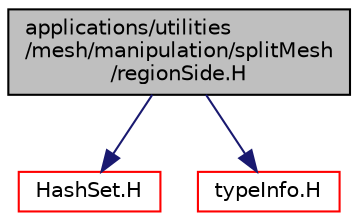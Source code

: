 digraph "applications/utilities/mesh/manipulation/splitMesh/regionSide.H"
{
  bgcolor="transparent";
  edge [fontname="Helvetica",fontsize="10",labelfontname="Helvetica",labelfontsize="10"];
  node [fontname="Helvetica",fontsize="10",shape=record];
  Node0 [label="applications/utilities\l/mesh/manipulation/splitMesh\l/regionSide.H",height=0.2,width=0.4,color="black", fillcolor="grey75", style="filled", fontcolor="black"];
  Node0 -> Node1 [color="midnightblue",fontsize="10",style="solid",fontname="Helvetica"];
  Node1 [label="HashSet.H",height=0.2,width=0.4,color="red",URL="$a09173.html"];
  Node0 -> Node59 [color="midnightblue",fontsize="10",style="solid",fontname="Helvetica"];
  Node59 [label="typeInfo.H",height=0.2,width=0.4,color="red",URL="$a10055.html"];
}
